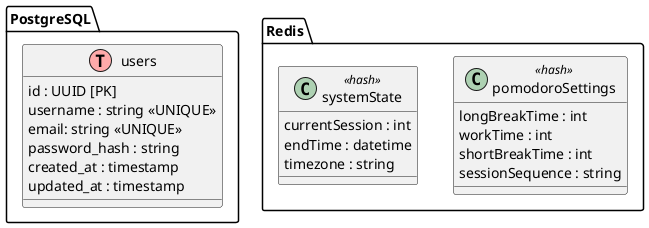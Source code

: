 @startuml

!define table(x) class x << (T,#FFAAAA) >>
!define kvstore(x) class x << (K,#FFD700) >>
package "PostgreSQL" {
    table(users) {
        id : UUID [PK]
        username : string <<UNIQUE>>
        email: string <<UNIQUE>>
        password_hash : string
        created_at : timestamp
        updated_at : timestamp
    }
}

package "Redis" {
    class pomodoroSettings <<hash>> {
        longBreakTime : int
        workTime : int
        shortBreakTime : int
        sessionSequence : string
    }

    class systemState <<hash>> {
        currentSession : int
        endTime : datetime
        timezone : string
    }
}

@enduml
